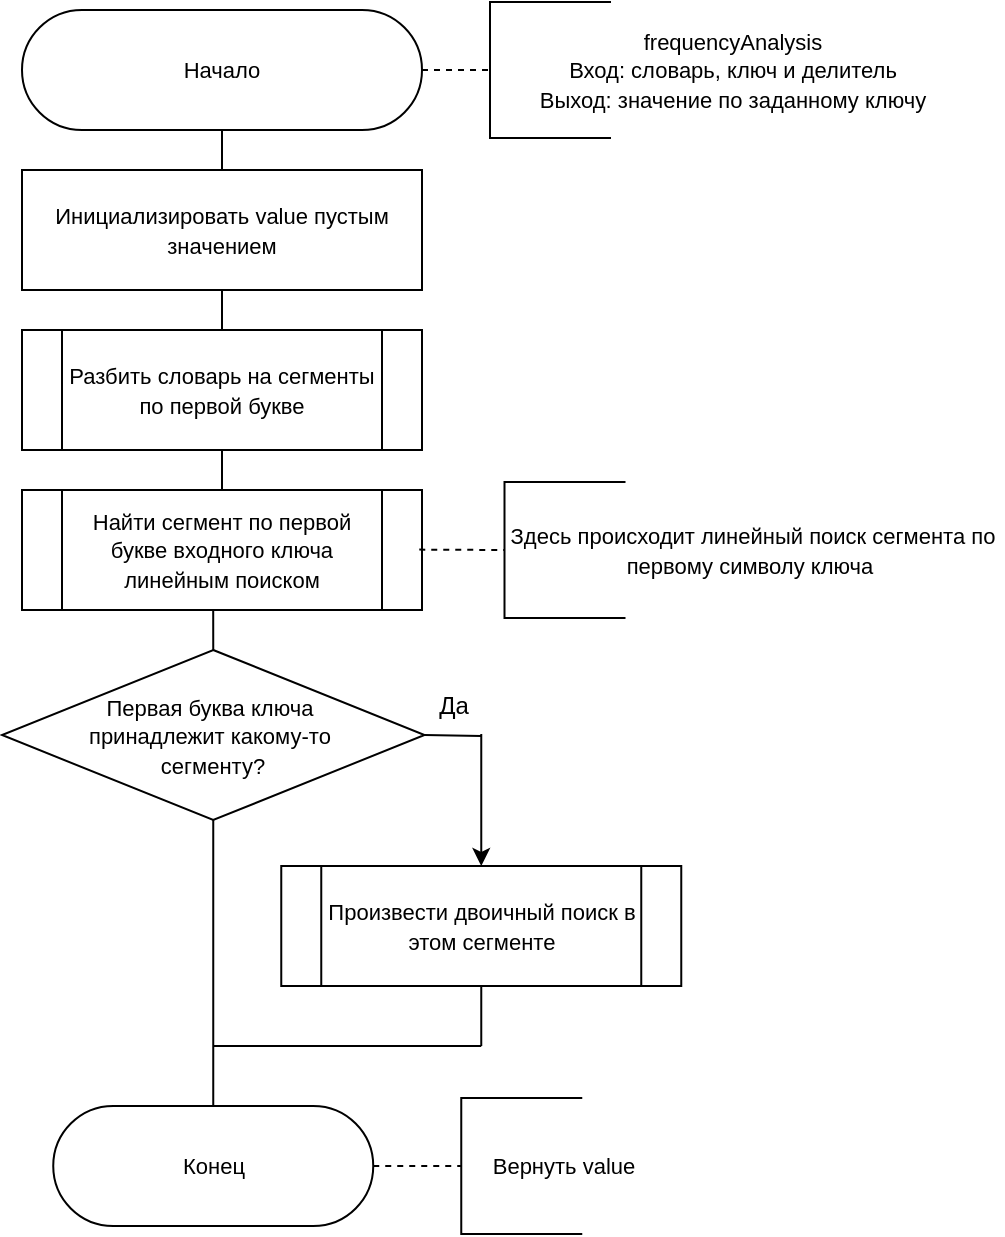<mxfile version="15.8.7" type="device"><diagram id="PKrw68s-FcHz-RrZCr9i" name="Page-1"><mxGraphModel dx="865" dy="541" grid="1" gridSize="10" guides="1" tooltips="1" connect="1" arrows="1" fold="1" page="1" pageScale="1" pageWidth="827" pageHeight="1169" math="0" shadow="0"><root><mxCell id="0"/><mxCell id="1" parent="0"/><mxCell id="Gvd8Ezxa3fLg7O33Pl0G-1" value="&lt;font style=&quot;font-size: 11px&quot;&gt;Начало&lt;/font&gt;" style="rounded=1;whiteSpace=wrap;html=1;arcSize=50;" parent="1" vertex="1"><mxGeometry x="280" y="300" width="200" height="60" as="geometry"/></mxCell><mxCell id="Gvd8Ezxa3fLg7O33Pl0G-37" value="&lt;font style=&quot;font-size: 11px&quot;&gt;Конец&lt;/font&gt;" style="rounded=1;whiteSpace=wrap;html=1;arcSize=50;" parent="1" vertex="1"><mxGeometry x="295.62" y="848" width="160" height="60" as="geometry"/></mxCell><mxCell id="6Mktn1Eenq4pbONXEujN-12" value="&lt;font style=&quot;font-size: 11px&quot;&gt;Инициализировать value пустым значением&lt;/font&gt;" style="rounded=0;whiteSpace=wrap;html=1;" parent="1" vertex="1"><mxGeometry x="280" y="380" width="200" height="60" as="geometry"/></mxCell><mxCell id="6Mktn1Eenq4pbONXEujN-17" value="&lt;font style=&quot;font-size: 11px&quot;&gt;frequencyAnalysis&lt;br&gt;Вход: словарь, ключ и делитель&lt;br&gt;Выход: значение по заданному ключу&lt;/font&gt;" style="text;html=1;strokeColor=none;fillColor=none;align=center;verticalAlign=middle;whiteSpace=wrap;rounded=0;" parent="1" vertex="1"><mxGeometry x="510" y="310" width="250.5" height="40" as="geometry"/></mxCell><mxCell id="6Mktn1Eenq4pbONXEujN-18" value="" style="shape=partialRectangle;whiteSpace=wrap;html=1;bottom=1;right=1;left=1;top=0;fillColor=none;routingCenterX=-0.5;rotation=90;" parent="1" vertex="1"><mxGeometry x="510" y="300" width="68" height="60" as="geometry"/></mxCell><mxCell id="6Mktn1Eenq4pbONXEujN-19" value="" style="endArrow=none;dashed=1;html=1;exitX=1;exitY=0.5;exitDx=0;exitDy=0;entryX=0.5;entryY=1;entryDx=0;entryDy=0;" parent="1" source="Gvd8Ezxa3fLg7O33Pl0G-1" target="6Mktn1Eenq4pbONXEujN-18" edge="1"><mxGeometry width="50" height="50" relative="1" as="geometry"><mxPoint x="440" y="359.5" as="sourcePoint"/><mxPoint x="490" y="340" as="targetPoint"/></mxGeometry></mxCell><mxCell id="6Mktn1Eenq4pbONXEujN-22" value="&lt;font style=&quot;font-size: 11px&quot;&gt;Вернуть value&lt;/font&gt;" style="text;html=1;strokeColor=none;fillColor=none;align=center;verticalAlign=middle;whiteSpace=wrap;rounded=0;" parent="1" vertex="1"><mxGeometry x="481.25" y="858" width="140" height="40" as="geometry"/></mxCell><mxCell id="6Mktn1Eenq4pbONXEujN-23" value="" style="shape=partialRectangle;whiteSpace=wrap;html=1;bottom=1;right=1;left=1;top=0;fillColor=none;routingCenterX=-0.5;rotation=90;" parent="1" vertex="1"><mxGeometry x="495.63" y="848" width="68" height="60" as="geometry"/></mxCell><mxCell id="6Mktn1Eenq4pbONXEujN-24" value="" style="endArrow=none;dashed=1;html=1;exitX=1;exitY=0.5;exitDx=0;exitDy=0;entryX=0.5;entryY=1;entryDx=0;entryDy=0;" parent="1" source="Gvd8Ezxa3fLg7O33Pl0G-37" target="6Mktn1Eenq4pbONXEujN-23" edge="1"><mxGeometry width="50" height="50" relative="1" as="geometry"><mxPoint x="455.63" y="868" as="sourcePoint"/><mxPoint x="485.63" y="868" as="targetPoint"/></mxGeometry></mxCell><mxCell id="6Mktn1Eenq4pbONXEujN-29" value="" style="endArrow=none;html=1;entryX=0.5;entryY=1;entryDx=0;entryDy=0;" parent="1" source="6Mktn1Eenq4pbONXEujN-12" target="Gvd8Ezxa3fLg7O33Pl0G-1" edge="1"><mxGeometry width="50" height="50" relative="1" as="geometry"><mxPoint x="530" y="570" as="sourcePoint"/><mxPoint x="580" y="520" as="targetPoint"/></mxGeometry></mxCell><mxCell id="6Mktn1Eenq4pbONXEujN-64" value="" style="endArrow=none;html=1;entryX=0.5;entryY=1;entryDx=0;entryDy=0;exitX=0.5;exitY=0;exitDx=0;exitDy=0;" parent="1" target="6Mktn1Eenq4pbONXEujN-12" edge="1"><mxGeometry width="50" height="50" relative="1" as="geometry"><mxPoint x="380" y="460" as="sourcePoint"/><mxPoint x="360" y="530" as="targetPoint"/></mxGeometry></mxCell><mxCell id="6Mktn1Eenq4pbONXEujN-69" value="" style="endArrow=none;html=1;entryX=0.5;entryY=1;entryDx=0;entryDy=0;exitX=0.5;exitY=0;exitDx=0;exitDy=0;" parent="1" edge="1"><mxGeometry width="50" height="50" relative="1" as="geometry"><mxPoint x="380" y="540" as="sourcePoint"/><mxPoint x="380" y="520" as="targetPoint"/></mxGeometry></mxCell><mxCell id="6Mktn1Eenq4pbONXEujN-72" value="&lt;font style=&quot;font-size: 11px&quot;&gt;Разбить словарь на сегменты по первой букве&lt;/font&gt;" style="shape=process;whiteSpace=wrap;html=1;backgroundOutline=1;" parent="1" vertex="1"><mxGeometry x="280" y="460" width="200" height="60" as="geometry"/></mxCell><mxCell id="6Mktn1Eenq4pbONXEujN-74" value="&lt;div&gt;&lt;span style=&quot;font-size: 11px&quot;&gt;Первая буква ключа&amp;nbsp;&lt;/span&gt;&lt;/div&gt;&lt;div&gt;&lt;span style=&quot;font-size: 11px&quot;&gt;принадлежит какому-то&lt;/span&gt;&lt;span style=&quot;font-size: 11px&quot;&gt;&amp;nbsp;&lt;/span&gt;&lt;/div&gt;&lt;div&gt;&lt;span style=&quot;font-size: 11px&quot;&gt;сегменту?&lt;/span&gt;&lt;/div&gt;" style="rhombus;whiteSpace=wrap;html=1;" parent="1" vertex="1"><mxGeometry x="270" y="620" width="211.25" height="85" as="geometry"/></mxCell><mxCell id="6Mktn1Eenq4pbONXEujN-76" value="&lt;font style=&quot;font-size: 11px&quot;&gt;Произвести двоичный поиск в этом сегменте&lt;/font&gt;" style="shape=process;whiteSpace=wrap;html=1;backgroundOutline=1;" parent="1" vertex="1"><mxGeometry x="409.63" y="728" width="200" height="60" as="geometry"/></mxCell><mxCell id="6Mktn1Eenq4pbONXEujN-80" value="" style="endArrow=none;html=1;entryX=1;entryY=0.5;entryDx=0;entryDy=0;" parent="1" target="6Mktn1Eenq4pbONXEujN-74" edge="1"><mxGeometry width="50" height="50" relative="1" as="geometry"><mxPoint x="509.63" y="663" as="sourcePoint"/><mxPoint x="355.63" y="658" as="targetPoint"/></mxGeometry></mxCell><mxCell id="6Mktn1Eenq4pbONXEujN-81" value="" style="endArrow=classic;html=1;entryX=0.5;entryY=0;entryDx=0;entryDy=0;" parent="1" target="6Mktn1Eenq4pbONXEujN-76" edge="1"><mxGeometry width="50" height="50" relative="1" as="geometry"><mxPoint x="509.63" y="662" as="sourcePoint"/><mxPoint x="505.63" y="718" as="targetPoint"/></mxGeometry></mxCell><mxCell id="6Mktn1Eenq4pbONXEujN-83" value="" style="endArrow=none;html=1;entryX=0.5;entryY=1;entryDx=0;entryDy=0;exitX=0.5;exitY=0;exitDx=0;exitDy=0;" parent="1" source="Gvd8Ezxa3fLg7O33Pl0G-37" target="6Mktn1Eenq4pbONXEujN-74" edge="1"><mxGeometry width="50" height="50" relative="1" as="geometry"><mxPoint x="205.63" y="728" as="sourcePoint"/><mxPoint x="255.63" y="678" as="targetPoint"/></mxGeometry></mxCell><mxCell id="6Mktn1Eenq4pbONXEujN-84" value="" style="endArrow=none;html=1;entryX=0.5;entryY=1;entryDx=0;entryDy=0;" parent="1" target="6Mktn1Eenq4pbONXEujN-76" edge="1"><mxGeometry width="50" height="50" relative="1" as="geometry"><mxPoint x="509.63" y="818" as="sourcePoint"/><mxPoint x="255.63" y="678" as="targetPoint"/></mxGeometry></mxCell><mxCell id="6Mktn1Eenq4pbONXEujN-85" value="" style="endArrow=none;html=1;" parent="1" edge="1"><mxGeometry width="50" height="50" relative="1" as="geometry"><mxPoint x="375.63" y="818" as="sourcePoint"/><mxPoint x="509.63" y="818" as="targetPoint"/></mxGeometry></mxCell><mxCell id="6Mktn1Eenq4pbONXEujN-86" value="Да" style="text;html=1;strokeColor=none;fillColor=none;align=center;verticalAlign=middle;whiteSpace=wrap;rounded=0;" parent="1" vertex="1"><mxGeometry x="475.63" y="638" width="40" height="20" as="geometry"/></mxCell><mxCell id="ujMvOl5-XimtXOXjTDSo-2" style="edgeStyle=orthogonalEdgeStyle;rounded=0;orthogonalLoop=1;jettySize=auto;html=1;exitX=0.5;exitY=1;exitDx=0;exitDy=0;entryX=0.5;entryY=0;entryDx=0;entryDy=0;endArrow=none;endFill=0;" edge="1" parent="1" source="ujMvOl5-XimtXOXjTDSo-1" target="6Mktn1Eenq4pbONXEujN-74"><mxGeometry relative="1" as="geometry"/></mxCell><mxCell id="ujMvOl5-XimtXOXjTDSo-1" value="&lt;font style=&quot;font-size: 11px&quot;&gt;Найти сегмент по первой букве входного ключа линейным поиском&lt;/font&gt;" style="shape=process;whiteSpace=wrap;html=1;backgroundOutline=1;" vertex="1" parent="1"><mxGeometry x="280" y="540" width="200" height="60" as="geometry"/></mxCell><mxCell id="ujMvOl5-XimtXOXjTDSo-3" value="" style="shape=partialRectangle;whiteSpace=wrap;html=1;bottom=1;right=1;left=1;top=0;fillColor=none;routingCenterX=-0.5;rotation=90;" vertex="1" parent="1"><mxGeometry x="517.25" y="540" width="68" height="60" as="geometry"/></mxCell><mxCell id="ujMvOl5-XimtXOXjTDSo-4" value="" style="endArrow=none;dashed=1;html=1;exitX=1;exitY=0.5;exitDx=0;exitDy=0;entryX=0.5;entryY=1;entryDx=0;entryDy=0;" edge="1" parent="1" target="ujMvOl5-XimtXOXjTDSo-3"><mxGeometry width="50" height="50" relative="1" as="geometry"><mxPoint x="478.63" y="569.8" as="sourcePoint"/><mxPoint x="512.63" y="569.8" as="targetPoint"/></mxGeometry></mxCell><mxCell id="ujMvOl5-XimtXOXjTDSo-5" value="&lt;span style=&quot;font-size: 11px&quot;&gt;Здесь происходит линейный поиск сегмента по первому символу ключа&amp;nbsp;&lt;/span&gt;" style="text;html=1;strokeColor=none;fillColor=none;align=center;verticalAlign=middle;whiteSpace=wrap;rounded=0;" vertex="1" parent="1"><mxGeometry x="520" y="550" width="250.5" height="40" as="geometry"/></mxCell></root></mxGraphModel></diagram></mxfile>